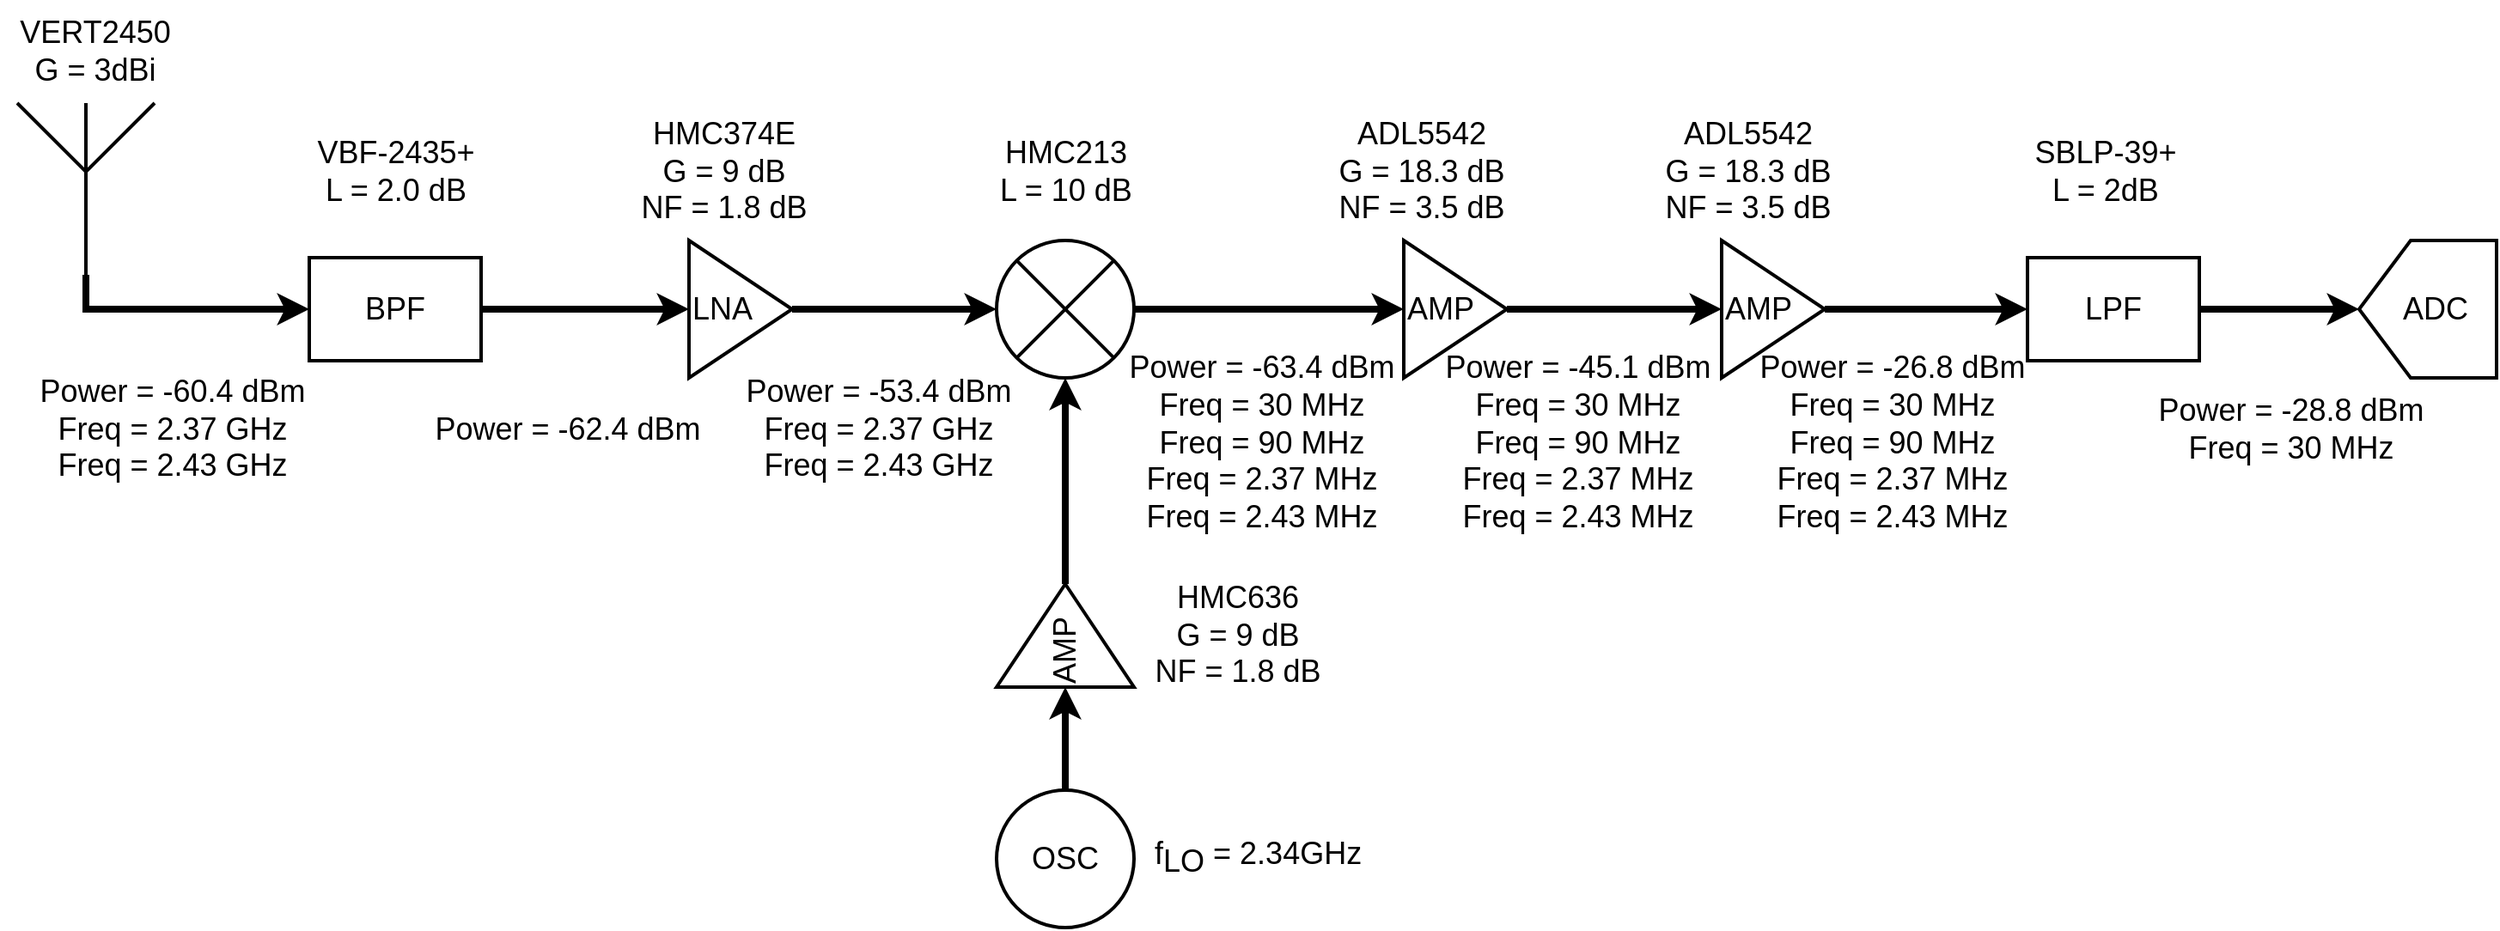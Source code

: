 <mxfile version="22.0.8" type="github">
  <diagram name="Page-1" id="_lqvvtqr_r5HKlrF7K41">
    <mxGraphModel dx="1593" dy="1011" grid="1" gridSize="10" guides="1" tooltips="1" connect="1" arrows="1" fold="1" page="1" pageScale="1" pageWidth="827" pageHeight="1169" math="0" shadow="0">
      <root>
        <mxCell id="0" />
        <mxCell id="1" parent="0" />
        <mxCell id="c19kNMR067urxkXElo_r-11" style="edgeStyle=orthogonalEdgeStyle;rounded=0;orthogonalLoop=1;jettySize=auto;html=1;exitX=0.5;exitY=1;exitDx=0;exitDy=0;exitPerimeter=0;entryX=0;entryY=0.5;entryDx=0;entryDy=0;strokeWidth=4;fontSize=18;" parent="1" source="c19kNMR067urxkXElo_r-1" target="c19kNMR067urxkXElo_r-2" edge="1">
          <mxGeometry relative="1" as="geometry">
            <Array as="points">
              <mxPoint x="90" y="430" />
            </Array>
          </mxGeometry>
        </mxCell>
        <mxCell id="c19kNMR067urxkXElo_r-1" value="" style="verticalLabelPosition=bottom;shadow=0;dashed=0;align=center;html=1;verticalAlign=top;shape=mxgraph.electrical.radio.aerial_-_antenna_1;strokeWidth=2;fontSize=18;" parent="1" vertex="1">
          <mxGeometry x="50" y="310" width="80" height="100" as="geometry" />
        </mxCell>
        <mxCell id="c19kNMR067urxkXElo_r-12" style="edgeStyle=orthogonalEdgeStyle;rounded=0;orthogonalLoop=1;jettySize=auto;html=1;entryX=0;entryY=0.5;entryDx=0;entryDy=0;strokeWidth=4;fontSize=18;" parent="1" source="c19kNMR067urxkXElo_r-2" target="c19kNMR067urxkXElo_r-3" edge="1">
          <mxGeometry relative="1" as="geometry" />
        </mxCell>
        <mxCell id="c19kNMR067urxkXElo_r-2" value="&lt;font style=&quot;font-size: 18px;&quot;&gt;BPF&lt;/font&gt;" style="rounded=0;whiteSpace=wrap;html=1;strokeWidth=2;fontSize=18;" parent="1" vertex="1">
          <mxGeometry x="220" y="400" width="100" height="60" as="geometry" />
        </mxCell>
        <mxCell id="c19kNMR067urxkXElo_r-13" style="edgeStyle=orthogonalEdgeStyle;rounded=0;orthogonalLoop=1;jettySize=auto;html=1;entryX=0;entryY=0.5;entryDx=0;entryDy=0;strokeWidth=4;fontSize=18;" parent="1" source="c19kNMR067urxkXElo_r-3" target="c19kNMR067urxkXElo_r-4" edge="1">
          <mxGeometry relative="1" as="geometry" />
        </mxCell>
        <mxCell id="c19kNMR067urxkXElo_r-3" value="&lt;font style=&quot;font-size: 18px;&quot;&gt;LNA&lt;/font&gt;" style="triangle;whiteSpace=wrap;html=1;strokeWidth=2;align=left;fontSize=18;" parent="1" vertex="1">
          <mxGeometry x="441" y="390" width="60" height="80" as="geometry" />
        </mxCell>
        <mxCell id="c19kNMR067urxkXElo_r-14" style="edgeStyle=orthogonalEdgeStyle;rounded=0;orthogonalLoop=1;jettySize=auto;html=1;exitX=1;exitY=0.5;exitDx=0;exitDy=0;entryX=0;entryY=0.5;entryDx=0;entryDy=0;strokeWidth=4;fontSize=18;" parent="1" source="c19kNMR067urxkXElo_r-4" target="c19kNMR067urxkXElo_r-5" edge="1">
          <mxGeometry relative="1" as="geometry" />
        </mxCell>
        <mxCell id="c19kNMR067urxkXElo_r-4" value="" style="shape=sumEllipse;perimeter=ellipsePerimeter;whiteSpace=wrap;html=1;backgroundOutline=1;strokeWidth=2;fontSize=18;" parent="1" vertex="1">
          <mxGeometry x="620" y="390" width="80" height="80" as="geometry" />
        </mxCell>
        <mxCell id="c19kNMR067urxkXElo_r-15" style="edgeStyle=orthogonalEdgeStyle;rounded=0;orthogonalLoop=1;jettySize=auto;html=1;exitX=1;exitY=0.5;exitDx=0;exitDy=0;entryX=0;entryY=0.5;entryDx=0;entryDy=0;strokeWidth=4;fontSize=18;" parent="1" source="c19kNMR067urxkXElo_r-5" target="c19kNMR067urxkXElo_r-6" edge="1">
          <mxGeometry relative="1" as="geometry" />
        </mxCell>
        <mxCell id="c19kNMR067urxkXElo_r-5" value="&lt;font style=&quot;font-size: 18px;&quot;&gt;AMP&lt;/font&gt;" style="triangle;whiteSpace=wrap;html=1;strokeWidth=2;align=left;fontSize=18;" parent="1" vertex="1">
          <mxGeometry x="857" y="390" width="60" height="80" as="geometry" />
        </mxCell>
        <mxCell id="c19kNMR067urxkXElo_r-16" style="edgeStyle=orthogonalEdgeStyle;rounded=0;orthogonalLoop=1;jettySize=auto;html=1;exitX=1;exitY=0.5;exitDx=0;exitDy=0;strokeWidth=4;fontSize=18;" parent="1" source="c19kNMR067urxkXElo_r-6" target="c19kNMR067urxkXElo_r-7" edge="1">
          <mxGeometry relative="1" as="geometry" />
        </mxCell>
        <mxCell id="c19kNMR067urxkXElo_r-6" value="&lt;font style=&quot;font-size: 18px;&quot;&gt;AMP&lt;/font&gt;" style="triangle;whiteSpace=wrap;html=1;strokeWidth=2;align=left;fontSize=18;" parent="1" vertex="1">
          <mxGeometry x="1042" y="390" width="60" height="80" as="geometry" />
        </mxCell>
        <mxCell id="c19kNMR067urxkXElo_r-17" style="edgeStyle=orthogonalEdgeStyle;rounded=0;orthogonalLoop=1;jettySize=auto;html=1;entryX=0.5;entryY=1;entryDx=0;entryDy=0;strokeWidth=4;fontSize=18;" parent="1" source="c19kNMR067urxkXElo_r-7" target="c19kNMR067urxkXElo_r-10" edge="1">
          <mxGeometry relative="1" as="geometry" />
        </mxCell>
        <mxCell id="c19kNMR067urxkXElo_r-7" value="&lt;font style=&quot;font-size: 18px;&quot;&gt;LPF&lt;/font&gt;" style="rounded=0;whiteSpace=wrap;html=1;strokeWidth=2;fontSize=18;" parent="1" vertex="1">
          <mxGeometry x="1220" y="400" width="100" height="60" as="geometry" />
        </mxCell>
        <mxCell id="c19kNMR067urxkXElo_r-18" style="edgeStyle=orthogonalEdgeStyle;rounded=0;orthogonalLoop=1;jettySize=auto;html=1;entryX=0;entryY=0.5;entryDx=0;entryDy=0;strokeWidth=4;fontSize=18;" parent="1" source="c19kNMR067urxkXElo_r-8" target="c19kNMR067urxkXElo_r-9" edge="1">
          <mxGeometry relative="1" as="geometry" />
        </mxCell>
        <mxCell id="c19kNMR067urxkXElo_r-8" value="&lt;font style=&quot;font-size: 18px;&quot;&gt;OSC&lt;/font&gt;" style="ellipse;whiteSpace=wrap;html=1;aspect=fixed;strokeWidth=2;fontSize=18;" parent="1" vertex="1">
          <mxGeometry x="620" y="710" width="80" height="80" as="geometry" />
        </mxCell>
        <mxCell id="c19kNMR067urxkXElo_r-19" style="edgeStyle=orthogonalEdgeStyle;rounded=0;orthogonalLoop=1;jettySize=auto;html=1;exitX=1;exitY=0.5;exitDx=0;exitDy=0;entryX=0.5;entryY=1;entryDx=0;entryDy=0;strokeWidth=4;fontSize=18;" parent="1" source="c19kNMR067urxkXElo_r-9" target="c19kNMR067urxkXElo_r-4" edge="1">
          <mxGeometry relative="1" as="geometry" />
        </mxCell>
        <mxCell id="c19kNMR067urxkXElo_r-9" value="&lt;font style=&quot;font-size: 18px;&quot;&gt;AMP&lt;/font&gt;" style="triangle;whiteSpace=wrap;html=1;rotation=-90;strokeWidth=2;horizontal=1;align=left;fontSize=18;" parent="1" vertex="1">
          <mxGeometry x="630" y="580" width="60" height="80" as="geometry" />
        </mxCell>
        <mxCell id="c19kNMR067urxkXElo_r-10" value="&lt;font style=&quot;font-size: 18px;&quot;&gt;&amp;nbsp; ADC&lt;/font&gt;" style="shape=offPageConnector;whiteSpace=wrap;html=1;rotation=90;strokeWidth=2;align=center;horizontal=0;fontSize=18;" parent="1" vertex="1">
          <mxGeometry x="1413" y="390" width="80" height="80" as="geometry" />
        </mxCell>
        <mxCell id="c19kNMR067urxkXElo_r-20" value="&lt;font style=&quot;font-size: 18px;&quot;&gt;HMC374E&lt;br style=&quot;font-size: 18px;&quot;&gt;G = 9 dB&lt;br style=&quot;font-size: 18px;&quot;&gt;NF = 1.8 dB&lt;br style=&quot;font-size: 18px;&quot;&gt;&lt;/font&gt;" style="text;html=1;align=center;verticalAlign=middle;resizable=0;points=[];autosize=1;strokeColor=none;fillColor=none;fontSize=18;" parent="1" vertex="1">
          <mxGeometry x="401" y="310" width="120" height="80" as="geometry" />
        </mxCell>
        <mxCell id="Xvh-cpe1vp6GbkUaVYjH-1" value="&lt;font style=&quot;font-size: 18px;&quot;&gt;VBF-2435+&lt;br style=&quot;font-size: 18px;&quot;&gt;L = 2.0 dB&lt;br style=&quot;font-size: 18px;&quot;&gt;&lt;/font&gt;" style="text;html=1;align=center;verticalAlign=middle;resizable=0;points=[];autosize=1;strokeColor=none;fillColor=none;fontSize=18;" vertex="1" parent="1">
          <mxGeometry x="210" y="320" width="120" height="60" as="geometry" />
        </mxCell>
        <mxCell id="Xvh-cpe1vp6GbkUaVYjH-2" value="&lt;font style=&quot;font-size: 18px;&quot;&gt;f&lt;sub style=&quot;font-size: 18px;&quot;&gt;LO&lt;/sub&gt; = 2.34GHz&lt;/font&gt;" style="text;html=1;align=left;verticalAlign=middle;resizable=0;points=[];autosize=1;strokeColor=none;fillColor=none;fontSize=18;" vertex="1" parent="1">
          <mxGeometry x="710" y="730" width="140" height="40" as="geometry" />
        </mxCell>
        <mxCell id="Xvh-cpe1vp6GbkUaVYjH-3" value="&lt;font style=&quot;font-size: 18px;&quot;&gt;HMC213&lt;br style=&quot;font-size: 18px;&quot;&gt;L = 10 dB&lt;br style=&quot;font-size: 18px;&quot;&gt;&lt;/font&gt;" style="text;html=1;align=center;verticalAlign=middle;resizable=0;points=[];autosize=1;strokeColor=none;fillColor=none;fontSize=18;" vertex="1" parent="1">
          <mxGeometry x="610" y="320" width="100" height="60" as="geometry" />
        </mxCell>
        <mxCell id="Xvh-cpe1vp6GbkUaVYjH-4" value="&lt;font style=&quot;font-size: 18px;&quot;&gt;SBLP-39+&lt;br style=&quot;font-size: 18px;&quot;&gt;L = 2dB&lt;/font&gt;" style="text;html=1;align=center;verticalAlign=middle;resizable=0;points=[];autosize=1;strokeColor=none;fillColor=none;fontSize=18;" vertex="1" parent="1">
          <mxGeometry x="1210" y="320" width="110" height="60" as="geometry" />
        </mxCell>
        <mxCell id="Xvh-cpe1vp6GbkUaVYjH-5" value="&lt;font style=&quot;font-size: 18px;&quot;&gt;VERT2450&lt;br style=&quot;font-size: 18px;&quot;&gt;G = 3dBi&lt;/font&gt;" style="text;html=1;align=center;verticalAlign=middle;resizable=0;points=[];autosize=1;strokeColor=none;fillColor=none;fontSize=18;" vertex="1" parent="1">
          <mxGeometry x="40" y="250" width="110" height="60" as="geometry" />
        </mxCell>
        <mxCell id="Xvh-cpe1vp6GbkUaVYjH-6" value="&lt;font style=&quot;font-size: 18px;&quot;&gt;Power = -60.4 dBm&lt;br style=&quot;font-size: 18px;&quot;&gt;Freq = 2.37 GHz&lt;br style=&quot;font-size: 18px;&quot;&gt;Freq = 2.43 GHz&lt;/font&gt;" style="text;html=1;align=center;verticalAlign=middle;resizable=0;points=[];autosize=1;strokeColor=none;fillColor=none;fontSize=18;" vertex="1" parent="1">
          <mxGeometry x="50" y="460" width="180" height="80" as="geometry" />
        </mxCell>
        <mxCell id="Xvh-cpe1vp6GbkUaVYjH-7" value="&lt;font style=&quot;font-size: 18px;&quot;&gt;Power = -28.8 dBm&lt;br style=&quot;font-size: 18px;&quot;&gt;Freq = 30 MHz&lt;br style=&quot;font-size: 18px;&quot;&gt;&lt;/font&gt;" style="text;html=1;align=center;verticalAlign=middle;resizable=0;points=[];autosize=1;strokeColor=none;fillColor=none;fontSize=18;" vertex="1" parent="1">
          <mxGeometry x="1283" y="470" width="180" height="60" as="geometry" />
        </mxCell>
        <mxCell id="Xvh-cpe1vp6GbkUaVYjH-13" value="&lt;font style=&quot;font-size: 18px;&quot;&gt;&lt;br&gt;Power = -63.4 dBm&lt;br style=&quot;font-size: 18px;&quot;&gt;Freq = 30 MHz&lt;br&gt;Freq = 90 MHz&lt;br&gt;Freq = 2.37 MHz&lt;br&gt;Freq = 2.43 MHz&lt;br style=&quot;font-size: 18px;&quot;&gt;&lt;/font&gt;" style="text;html=1;align=center;verticalAlign=middle;resizable=0;points=[];autosize=1;strokeColor=none;fillColor=none;fontSize=18;" vertex="1" parent="1">
          <mxGeometry x="684" y="427" width="180" height="140" as="geometry" />
        </mxCell>
        <mxCell id="Xvh-cpe1vp6GbkUaVYjH-18" value="ADL5542&lt;br style=&quot;font-size: 18px;&quot;&gt;G = 18.3 dB&lt;br style=&quot;font-size: 18px;&quot;&gt;NF = 3.5 dB" style="text;html=1;align=center;verticalAlign=middle;resizable=0;points=[];autosize=1;strokeColor=none;fillColor=none;fontSize=18;" vertex="1" parent="1">
          <mxGeometry x="807" y="310" width="120" height="80" as="geometry" />
        </mxCell>
        <mxCell id="Xvh-cpe1vp6GbkUaVYjH-19" value="ADL5542&lt;br style=&quot;font-size: 18px;&quot;&gt;G = 18.3 dB&lt;br style=&quot;font-size: 18px;&quot;&gt;NF = 3.5 dB" style="text;html=1;align=center;verticalAlign=middle;resizable=0;points=[];autosize=1;strokeColor=none;fillColor=none;fontSize=18;" vertex="1" parent="1">
          <mxGeometry x="997" y="310" width="120" height="80" as="geometry" />
        </mxCell>
        <mxCell id="Xvh-cpe1vp6GbkUaVYjH-20" value="&lt;font style=&quot;font-size: 18px;&quot;&gt;Power = -62.4 dBm&lt;br&gt;&lt;/font&gt;" style="text;html=1;align=center;verticalAlign=middle;resizable=0;points=[];autosize=1;strokeColor=none;fillColor=none;fontSize=18;" vertex="1" parent="1">
          <mxGeometry x="280" y="480" width="180" height="40" as="geometry" />
        </mxCell>
        <mxCell id="Xvh-cpe1vp6GbkUaVYjH-21" value="&lt;font style=&quot;font-size: 18px;&quot;&gt;Power = -53.4 dBm&lt;br style=&quot;font-size: 18px;&quot;&gt;Freq = 2.37 GHz&lt;br style=&quot;font-size: 18px;&quot;&gt;Freq = 2.43 GHz&lt;/font&gt;" style="text;html=1;align=center;verticalAlign=middle;resizable=0;points=[];autosize=1;strokeColor=none;fillColor=none;fontSize=18;" vertex="1" parent="1">
          <mxGeometry x="461" y="460" width="180" height="80" as="geometry" />
        </mxCell>
        <mxCell id="Xvh-cpe1vp6GbkUaVYjH-22" value="&lt;font style=&quot;font-size: 18px;&quot;&gt;HMC636&lt;br style=&quot;font-size: 18px;&quot;&gt;G = 9 dB&lt;br style=&quot;font-size: 18px;&quot;&gt;NF = 1.8 dB&lt;br style=&quot;font-size: 18px;&quot;&gt;&lt;/font&gt;" style="text;html=1;align=center;verticalAlign=middle;resizable=0;points=[];autosize=1;strokeColor=none;fillColor=none;fontSize=18;" vertex="1" parent="1">
          <mxGeometry x="700" y="580" width="120" height="80" as="geometry" />
        </mxCell>
        <mxCell id="Xvh-cpe1vp6GbkUaVYjH-24" value="&lt;font style=&quot;font-size: 18px;&quot;&gt;&lt;br&gt;Power = -45.1 dBm&lt;br style=&quot;font-size: 18px;&quot;&gt;Freq = 30 MHz&lt;br&gt;Freq = 90 MHz&lt;br&gt;Freq = 2.37 MHz&lt;br&gt;Freq = 2.43 MHz&lt;br style=&quot;font-size: 18px;&quot;&gt;&lt;/font&gt;" style="text;html=1;align=center;verticalAlign=middle;resizable=0;points=[];autosize=1;strokeColor=none;fillColor=none;fontSize=18;" vertex="1" parent="1">
          <mxGeometry x="868" y="427" width="180" height="140" as="geometry" />
        </mxCell>
        <mxCell id="Xvh-cpe1vp6GbkUaVYjH-25" value="&lt;font style=&quot;font-size: 18px;&quot;&gt;&lt;br&gt;Power = -26.8 dBm&lt;br style=&quot;font-size: 18px;&quot;&gt;Freq = 30 MHz&lt;br&gt;Freq = 90 MHz&lt;br&gt;Freq = 2.37 MHz&lt;br&gt;Freq = 2.43 MHz&lt;br style=&quot;font-size: 18px;&quot;&gt;&lt;/font&gt;" style="text;html=1;align=center;verticalAlign=middle;resizable=0;points=[];autosize=1;strokeColor=none;fillColor=none;fontSize=18;" vertex="1" parent="1">
          <mxGeometry x="1051" y="427" width="180" height="140" as="geometry" />
        </mxCell>
      </root>
    </mxGraphModel>
  </diagram>
</mxfile>
